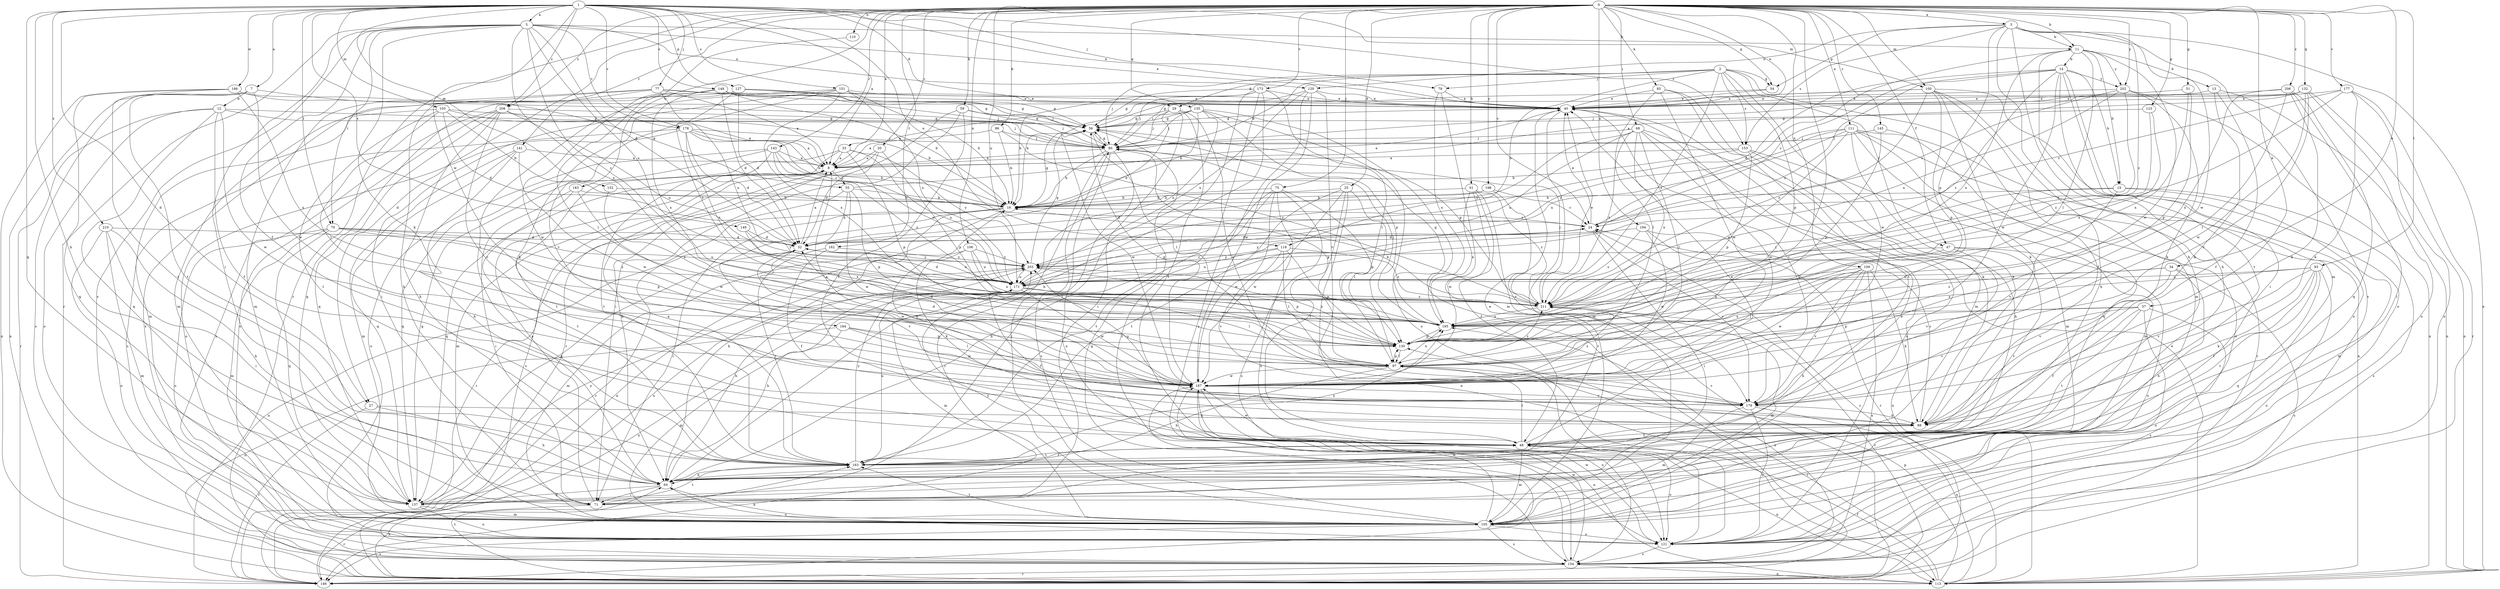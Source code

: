 strict digraph  {
0;
1;
2;
3;
5;
7;
8;
11;
12;
13;
14;
15;
16;
20;
24;
25;
27;
29;
32;
33;
34;
37;
40;
47;
48;
51;
54;
55;
56;
59;
61;
64;
68;
70;
71;
75;
77;
79;
80;
85;
86;
88;
93;
97;
100;
103;
105;
106;
109;
110;
111;
113;
118;
120;
121;
123;
127;
130;
132;
135;
137;
141;
143;
145;
146;
148;
149;
151;
152;
153;
154;
162;
163;
171;
173;
177;
178;
179;
183;
184;
186;
187;
194;
195;
198;
202;
203;
206;
208;
210;
211;
0 -> 3  [label=a];
0 -> 11  [label=b];
0 -> 20  [label=c];
0 -> 24  [label=c];
0 -> 25  [label=d];
0 -> 27  [label=d];
0 -> 33  [label=e];
0 -> 34  [label=e];
0 -> 37  [label=e];
0 -> 40  [label=e];
0 -> 47  [label=f];
0 -> 51  [label=g];
0 -> 54  [label=g];
0 -> 59  [label=h];
0 -> 61  [label=h];
0 -> 68  [label=i];
0 -> 75  [label=j];
0 -> 85  [label=k];
0 -> 86  [label=k];
0 -> 93  [label=l];
0 -> 97  [label=l];
0 -> 100  [label=m];
0 -> 106  [label=n];
0 -> 109  [label=n];
0 -> 110  [label=n];
0 -> 111  [label=n];
0 -> 123  [label=p];
0 -> 132  [label=q];
0 -> 135  [label=q];
0 -> 141  [label=r];
0 -> 143  [label=r];
0 -> 145  [label=r];
0 -> 146  [label=r];
0 -> 162  [label=t];
0 -> 171  [label=u];
0 -> 173  [label=v];
0 -> 177  [label=v];
0 -> 183  [label=w];
0 -> 194  [label=x];
0 -> 198  [label=y];
0 -> 202  [label=y];
0 -> 206  [label=z];
0 -> 208  [label=z];
1 -> 5  [label=a];
1 -> 7  [label=a];
1 -> 8  [label=a];
1 -> 27  [label=d];
1 -> 29  [label=d];
1 -> 40  [label=e];
1 -> 64  [label=h];
1 -> 70  [label=i];
1 -> 77  [label=j];
1 -> 79  [label=j];
1 -> 100  [label=m];
1 -> 103  [label=m];
1 -> 118  [label=o];
1 -> 127  [label=p];
1 -> 137  [label=q];
1 -> 148  [label=s];
1 -> 149  [label=s];
1 -> 151  [label=s];
1 -> 152  [label=s];
1 -> 153  [label=s];
1 -> 178  [label=v];
1 -> 184  [label=w];
1 -> 186  [label=w];
1 -> 208  [label=z];
1 -> 210  [label=z];
2 -> 8  [label=a];
2 -> 29  [label=d];
2 -> 47  [label=f];
2 -> 54  [label=g];
2 -> 79  [label=j];
2 -> 80  [label=j];
2 -> 105  [label=m];
2 -> 118  [label=o];
2 -> 130  [label=p];
2 -> 153  [label=s];
2 -> 187  [label=w];
2 -> 211  [label=z];
3 -> 11  [label=b];
3 -> 54  [label=g];
3 -> 64  [label=h];
3 -> 105  [label=m];
3 -> 113  [label=n];
3 -> 120  [label=o];
3 -> 130  [label=p];
3 -> 153  [label=s];
3 -> 154  [label=s];
3 -> 187  [label=w];
3 -> 211  [label=z];
5 -> 11  [label=b];
5 -> 32  [label=d];
5 -> 40  [label=e];
5 -> 48  [label=f];
5 -> 70  [label=i];
5 -> 71  [label=i];
5 -> 88  [label=k];
5 -> 120  [label=o];
5 -> 146  [label=r];
5 -> 154  [label=s];
5 -> 171  [label=u];
5 -> 178  [label=v];
5 -> 195  [label=x];
5 -> 211  [label=z];
7 -> 12  [label=b];
7 -> 55  [label=g];
7 -> 113  [label=n];
7 -> 154  [label=s];
7 -> 163  [label=t];
7 -> 187  [label=w];
8 -> 55  [label=g];
8 -> 105  [label=m];
8 -> 137  [label=q];
8 -> 154  [label=s];
11 -> 13  [label=b];
11 -> 14  [label=b];
11 -> 15  [label=b];
11 -> 24  [label=c];
11 -> 64  [label=h];
11 -> 97  [label=l];
11 -> 187  [label=w];
11 -> 195  [label=x];
11 -> 202  [label=y];
12 -> 48  [label=f];
12 -> 56  [label=g];
12 -> 80  [label=j];
12 -> 121  [label=o];
12 -> 137  [label=q];
12 -> 146  [label=r];
12 -> 187  [label=w];
13 -> 40  [label=e];
13 -> 48  [label=f];
13 -> 88  [label=k];
13 -> 113  [label=n];
14 -> 15  [label=b];
14 -> 24  [label=c];
14 -> 32  [label=d];
14 -> 71  [label=i];
14 -> 121  [label=o];
14 -> 163  [label=t];
14 -> 171  [label=u];
14 -> 187  [label=w];
14 -> 202  [label=y];
14 -> 211  [label=z];
15 -> 16  [label=b];
15 -> 105  [label=m];
15 -> 154  [label=s];
15 -> 179  [label=v];
15 -> 211  [label=z];
16 -> 24  [label=c];
16 -> 56  [label=g];
16 -> 64  [label=h];
16 -> 71  [label=i];
16 -> 113  [label=n];
16 -> 137  [label=q];
16 -> 146  [label=r];
20 -> 8  [label=a];
20 -> 32  [label=d];
20 -> 64  [label=h];
20 -> 130  [label=p];
24 -> 32  [label=d];
24 -> 40  [label=e];
24 -> 71  [label=i];
24 -> 179  [label=v];
24 -> 203  [label=y];
25 -> 16  [label=b];
25 -> 48  [label=f];
25 -> 97  [label=l];
25 -> 113  [label=n];
25 -> 163  [label=t];
25 -> 187  [label=w];
27 -> 64  [label=h];
27 -> 88  [label=k];
27 -> 146  [label=r];
29 -> 32  [label=d];
29 -> 48  [label=f];
29 -> 56  [label=g];
29 -> 71  [label=i];
29 -> 80  [label=j];
29 -> 179  [label=v];
32 -> 8  [label=a];
32 -> 113  [label=n];
32 -> 171  [label=u];
32 -> 179  [label=v];
32 -> 187  [label=w];
32 -> 203  [label=y];
33 -> 8  [label=a];
33 -> 130  [label=p];
33 -> 137  [label=q];
33 -> 163  [label=t];
33 -> 171  [label=u];
33 -> 203  [label=y];
34 -> 64  [label=h];
34 -> 154  [label=s];
34 -> 171  [label=u];
34 -> 179  [label=v];
34 -> 211  [label=z];
37 -> 48  [label=f];
37 -> 121  [label=o];
37 -> 130  [label=p];
37 -> 154  [label=s];
37 -> 163  [label=t];
37 -> 179  [label=v];
37 -> 195  [label=x];
40 -> 56  [label=g];
40 -> 105  [label=m];
40 -> 179  [label=v];
47 -> 121  [label=o];
47 -> 130  [label=p];
47 -> 163  [label=t];
47 -> 179  [label=v];
47 -> 203  [label=y];
48 -> 40  [label=e];
48 -> 97  [label=l];
48 -> 105  [label=m];
48 -> 113  [label=n];
48 -> 121  [label=o];
48 -> 163  [label=t];
48 -> 187  [label=w];
51 -> 40  [label=e];
51 -> 130  [label=p];
51 -> 195  [label=x];
54 -> 40  [label=e];
54 -> 80  [label=j];
55 -> 16  [label=b];
55 -> 32  [label=d];
55 -> 40  [label=e];
55 -> 130  [label=p];
55 -> 146  [label=r];
55 -> 187  [label=w];
56 -> 80  [label=j];
56 -> 97  [label=l];
56 -> 187  [label=w];
59 -> 48  [label=f];
59 -> 56  [label=g];
59 -> 71  [label=i];
59 -> 80  [label=j];
59 -> 146  [label=r];
61 -> 16  [label=b];
61 -> 48  [label=f];
61 -> 146  [label=r];
61 -> 187  [label=w];
61 -> 195  [label=x];
61 -> 211  [label=z];
64 -> 71  [label=i];
64 -> 121  [label=o];
64 -> 137  [label=q];
68 -> 80  [label=j];
68 -> 88  [label=k];
68 -> 97  [label=l];
68 -> 121  [label=o];
68 -> 171  [label=u];
68 -> 187  [label=w];
68 -> 195  [label=x];
68 -> 203  [label=y];
68 -> 211  [label=z];
70 -> 32  [label=d];
70 -> 105  [label=m];
70 -> 121  [label=o];
70 -> 130  [label=p];
70 -> 137  [label=q];
70 -> 171  [label=u];
70 -> 211  [label=z];
71 -> 8  [label=a];
71 -> 40  [label=e];
71 -> 146  [label=r];
71 -> 163  [label=t];
75 -> 16  [label=b];
75 -> 64  [label=h];
75 -> 121  [label=o];
75 -> 130  [label=p];
75 -> 154  [label=s];
75 -> 163  [label=t];
75 -> 187  [label=w];
77 -> 8  [label=a];
77 -> 40  [label=e];
77 -> 56  [label=g];
77 -> 105  [label=m];
77 -> 137  [label=q];
77 -> 154  [label=s];
77 -> 171  [label=u];
79 -> 40  [label=e];
79 -> 105  [label=m];
79 -> 195  [label=x];
80 -> 8  [label=a];
80 -> 16  [label=b];
80 -> 56  [label=g];
80 -> 121  [label=o];
80 -> 146  [label=r];
80 -> 154  [label=s];
85 -> 40  [label=e];
85 -> 97  [label=l];
85 -> 105  [label=m];
85 -> 163  [label=t];
85 -> 187  [label=w];
86 -> 8  [label=a];
86 -> 16  [label=b];
86 -> 80  [label=j];
86 -> 211  [label=z];
88 -> 16  [label=b];
88 -> 24  [label=c];
88 -> 48  [label=f];
93 -> 48  [label=f];
93 -> 88  [label=k];
93 -> 121  [label=o];
93 -> 137  [label=q];
93 -> 163  [label=t];
93 -> 171  [label=u];
93 -> 179  [label=v];
93 -> 195  [label=x];
97 -> 32  [label=d];
97 -> 64  [label=h];
97 -> 80  [label=j];
97 -> 121  [label=o];
97 -> 130  [label=p];
97 -> 187  [label=w];
97 -> 195  [label=x];
97 -> 211  [label=z];
100 -> 40  [label=e];
100 -> 48  [label=f];
100 -> 56  [label=g];
100 -> 64  [label=h];
100 -> 88  [label=k];
100 -> 121  [label=o];
100 -> 130  [label=p];
100 -> 211  [label=z];
103 -> 8  [label=a];
103 -> 16  [label=b];
103 -> 32  [label=d];
103 -> 56  [label=g];
103 -> 97  [label=l];
103 -> 105  [label=m];
103 -> 163  [label=t];
105 -> 40  [label=e];
105 -> 64  [label=h];
105 -> 80  [label=j];
105 -> 121  [label=o];
105 -> 146  [label=r];
105 -> 154  [label=s];
105 -> 163  [label=t];
105 -> 187  [label=w];
105 -> 203  [label=y];
106 -> 88  [label=k];
106 -> 105  [label=m];
106 -> 171  [label=u];
106 -> 195  [label=x];
106 -> 203  [label=y];
109 -> 64  [label=h];
109 -> 88  [label=k];
109 -> 97  [label=l];
109 -> 154  [label=s];
109 -> 171  [label=u];
109 -> 179  [label=v];
109 -> 187  [label=w];
110 -> 163  [label=t];
111 -> 80  [label=j];
111 -> 88  [label=k];
111 -> 105  [label=m];
111 -> 113  [label=n];
111 -> 121  [label=o];
111 -> 130  [label=p];
111 -> 146  [label=r];
111 -> 171  [label=u];
111 -> 203  [label=y];
113 -> 24  [label=c];
113 -> 40  [label=e];
113 -> 48  [label=f];
113 -> 64  [label=h];
113 -> 97  [label=l];
113 -> 130  [label=p];
113 -> 163  [label=t];
118 -> 97  [label=l];
118 -> 130  [label=p];
118 -> 171  [label=u];
118 -> 179  [label=v];
118 -> 203  [label=y];
118 -> 211  [label=z];
120 -> 16  [label=b];
120 -> 40  [label=e];
120 -> 154  [label=s];
120 -> 171  [label=u];
120 -> 179  [label=v];
120 -> 187  [label=w];
121 -> 154  [label=s];
121 -> 187  [label=w];
123 -> 56  [label=g];
123 -> 195  [label=x];
123 -> 211  [label=z];
127 -> 32  [label=d];
127 -> 40  [label=e];
127 -> 56  [label=g];
127 -> 64  [label=h];
127 -> 80  [label=j];
127 -> 105  [label=m];
127 -> 211  [label=z];
130 -> 32  [label=d];
130 -> 97  [label=l];
130 -> 203  [label=y];
132 -> 8  [label=a];
132 -> 40  [label=e];
132 -> 80  [label=j];
132 -> 113  [label=n];
132 -> 121  [label=o];
132 -> 179  [label=v];
132 -> 187  [label=w];
135 -> 8  [label=a];
135 -> 16  [label=b];
135 -> 56  [label=g];
135 -> 80  [label=j];
135 -> 121  [label=o];
135 -> 130  [label=p];
135 -> 146  [label=r];
135 -> 171  [label=u];
137 -> 105  [label=m];
137 -> 121  [label=o];
137 -> 171  [label=u];
137 -> 203  [label=y];
141 -> 8  [label=a];
141 -> 64  [label=h];
141 -> 105  [label=m];
141 -> 137  [label=q];
141 -> 187  [label=w];
143 -> 8  [label=a];
143 -> 16  [label=b];
143 -> 121  [label=o];
143 -> 137  [label=q];
143 -> 163  [label=t];
143 -> 171  [label=u];
143 -> 211  [label=z];
145 -> 80  [label=j];
145 -> 130  [label=p];
145 -> 137  [label=q];
146 -> 171  [label=u];
148 -> 16  [label=b];
148 -> 32  [label=d];
148 -> 40  [label=e];
148 -> 56  [label=g];
148 -> 80  [label=j];
148 -> 97  [label=l];
148 -> 187  [label=w];
148 -> 195  [label=x];
149 -> 32  [label=d];
149 -> 195  [label=x];
149 -> 203  [label=y];
151 -> 16  [label=b];
151 -> 40  [label=e];
151 -> 71  [label=i];
151 -> 88  [label=k];
151 -> 171  [label=u];
151 -> 179  [label=v];
151 -> 195  [label=x];
152 -> 16  [label=b];
152 -> 195  [label=x];
153 -> 8  [label=a];
153 -> 16  [label=b];
153 -> 64  [label=h];
153 -> 105  [label=m];
153 -> 130  [label=p];
154 -> 56  [label=g];
154 -> 113  [label=n];
154 -> 146  [label=r];
154 -> 187  [label=w];
154 -> 195  [label=x];
162 -> 48  [label=f];
162 -> 163  [label=t];
162 -> 203  [label=y];
163 -> 8  [label=a];
163 -> 48  [label=f];
163 -> 64  [label=h];
163 -> 171  [label=u];
163 -> 195  [label=x];
163 -> 203  [label=y];
171 -> 24  [label=c];
171 -> 32  [label=d];
171 -> 48  [label=f];
171 -> 64  [label=h];
171 -> 97  [label=l];
171 -> 105  [label=m];
171 -> 187  [label=w];
171 -> 211  [label=z];
173 -> 16  [label=b];
173 -> 40  [label=e];
173 -> 56  [label=g];
173 -> 64  [label=h];
173 -> 71  [label=i];
173 -> 80  [label=j];
173 -> 97  [label=l];
173 -> 146  [label=r];
177 -> 24  [label=c];
177 -> 40  [label=e];
177 -> 88  [label=k];
177 -> 121  [label=o];
177 -> 146  [label=r];
177 -> 211  [label=z];
178 -> 8  [label=a];
178 -> 16  [label=b];
178 -> 24  [label=c];
178 -> 32  [label=d];
178 -> 80  [label=j];
178 -> 121  [label=o];
178 -> 154  [label=s];
178 -> 211  [label=z];
179 -> 88  [label=k];
179 -> 105  [label=m];
179 -> 113  [label=n];
179 -> 121  [label=o];
179 -> 203  [label=y];
183 -> 16  [label=b];
183 -> 71  [label=i];
183 -> 163  [label=t];
183 -> 187  [label=w];
184 -> 97  [label=l];
184 -> 105  [label=m];
184 -> 113  [label=n];
184 -> 130  [label=p];
184 -> 187  [label=w];
186 -> 40  [label=e];
186 -> 80  [label=j];
186 -> 113  [label=n];
186 -> 137  [label=q];
186 -> 163  [label=t];
186 -> 195  [label=x];
187 -> 8  [label=a];
187 -> 56  [label=g];
187 -> 113  [label=n];
187 -> 121  [label=o];
187 -> 179  [label=v];
187 -> 211  [label=z];
194 -> 32  [label=d];
194 -> 113  [label=n];
194 -> 146  [label=r];
194 -> 187  [label=w];
194 -> 211  [label=z];
195 -> 56  [label=g];
195 -> 80  [label=j];
195 -> 130  [label=p];
198 -> 16  [label=b];
198 -> 24  [label=c];
198 -> 32  [label=d];
198 -> 179  [label=v];
202 -> 24  [label=c];
202 -> 40  [label=e];
202 -> 88  [label=k];
202 -> 113  [label=n];
202 -> 171  [label=u];
202 -> 211  [label=z];
203 -> 56  [label=g];
203 -> 64  [label=h];
203 -> 130  [label=p];
203 -> 171  [label=u];
206 -> 40  [label=e];
206 -> 71  [label=i];
206 -> 88  [label=k];
206 -> 97  [label=l];
206 -> 137  [label=q];
206 -> 195  [label=x];
208 -> 16  [label=b];
208 -> 56  [label=g];
208 -> 64  [label=h];
208 -> 121  [label=o];
208 -> 137  [label=q];
208 -> 154  [label=s];
208 -> 171  [label=u];
208 -> 179  [label=v];
210 -> 32  [label=d];
210 -> 64  [label=h];
210 -> 71  [label=i];
210 -> 105  [label=m];
210 -> 121  [label=o];
211 -> 16  [label=b];
211 -> 40  [label=e];
211 -> 56  [label=g];
211 -> 80  [label=j];
211 -> 105  [label=m];
211 -> 146  [label=r];
211 -> 195  [label=x];
}
